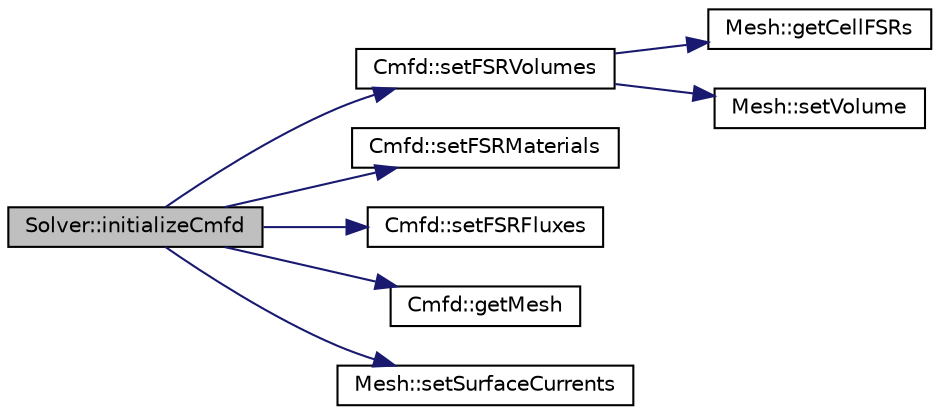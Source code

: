 digraph "Solver::initializeCmfd"
{
  edge [fontname="Helvetica",fontsize="10",labelfontname="Helvetica",labelfontsize="10"];
  node [fontname="Helvetica",fontsize="10",shape=record];
  rankdir="LR";
  Node1 [label="Solver::initializeCmfd",height=0.2,width=0.4,color="black", fillcolor="grey75", style="filled" fontcolor="black"];
  Node1 -> Node2 [color="midnightblue",fontsize="10",style="solid",fontname="Helvetica"];
  Node2 [label="Cmfd::setFSRVolumes",height=0.2,width=0.4,color="black", fillcolor="white", style="filled",URL="$classCmfd.html#a5e424fa34563f18e5c16899d717444e1",tooltip="Set the fsr volumes by summing the volumes of the FSRs contained in each Mesh cell."];
  Node2 -> Node3 [color="midnightblue",fontsize="10",style="solid",fontname="Helvetica"];
  Node3 [label="Mesh::getCellFSRs",height=0.2,width=0.4,color="black", fillcolor="white", style="filled",URL="$classMesh.html#a4738244dc29a498d007bc486777f2dbd",tooltip="Get pointer to a std::vector of Mesh cell FSRs."];
  Node2 -> Node4 [color="midnightblue",fontsize="10",style="solid",fontname="Helvetica"];
  Node4 [label="Mesh::setVolume",height=0.2,width=0.4,color="black", fillcolor="white", style="filled",URL="$classMesh.html#afbdac88ef84f96568b8670a26ab9888d",tooltip="Set the volume of a Mesh cell."];
  Node1 -> Node5 [color="midnightblue",fontsize="10",style="solid",fontname="Helvetica"];
  Node5 [label="Cmfd::setFSRMaterials",height=0.2,width=0.4,color="black", fillcolor="white", style="filled",URL="$classCmfd.html#a1ee1d060957c194d7d91e1b6c8192ac4",tooltip="Set the FSR materials array pointer."];
  Node1 -> Node6 [color="midnightblue",fontsize="10",style="solid",fontname="Helvetica"];
  Node6 [label="Cmfd::setFSRFluxes",height=0.2,width=0.4,color="black", fillcolor="white", style="filled",URL="$classCmfd.html#a8dc3d1c41f34eabbe50820df8dd79055",tooltip="Set pointer to FSR flux array."];
  Node1 -> Node7 [color="midnightblue",fontsize="10",style="solid",fontname="Helvetica"];
  Node7 [label="Cmfd::getMesh",height=0.2,width=0.4,color="black", fillcolor="white", style="filled",URL="$classCmfd.html#acbf8310fb5a8a657751b905eea3ead8c",tooltip="Get pointer to the Mesh object."];
  Node1 -> Node8 [color="midnightblue",fontsize="10",style="solid",fontname="Helvetica"];
  Node8 [label="Mesh::setSurfaceCurrents",height=0.2,width=0.4,color="black", fillcolor="white", style="filled",URL="$classMesh.html#a09769e1578d2d4d0f74783d12c56b3c8",tooltip="Set the pointer to the Mesh surface currents array."];
}
